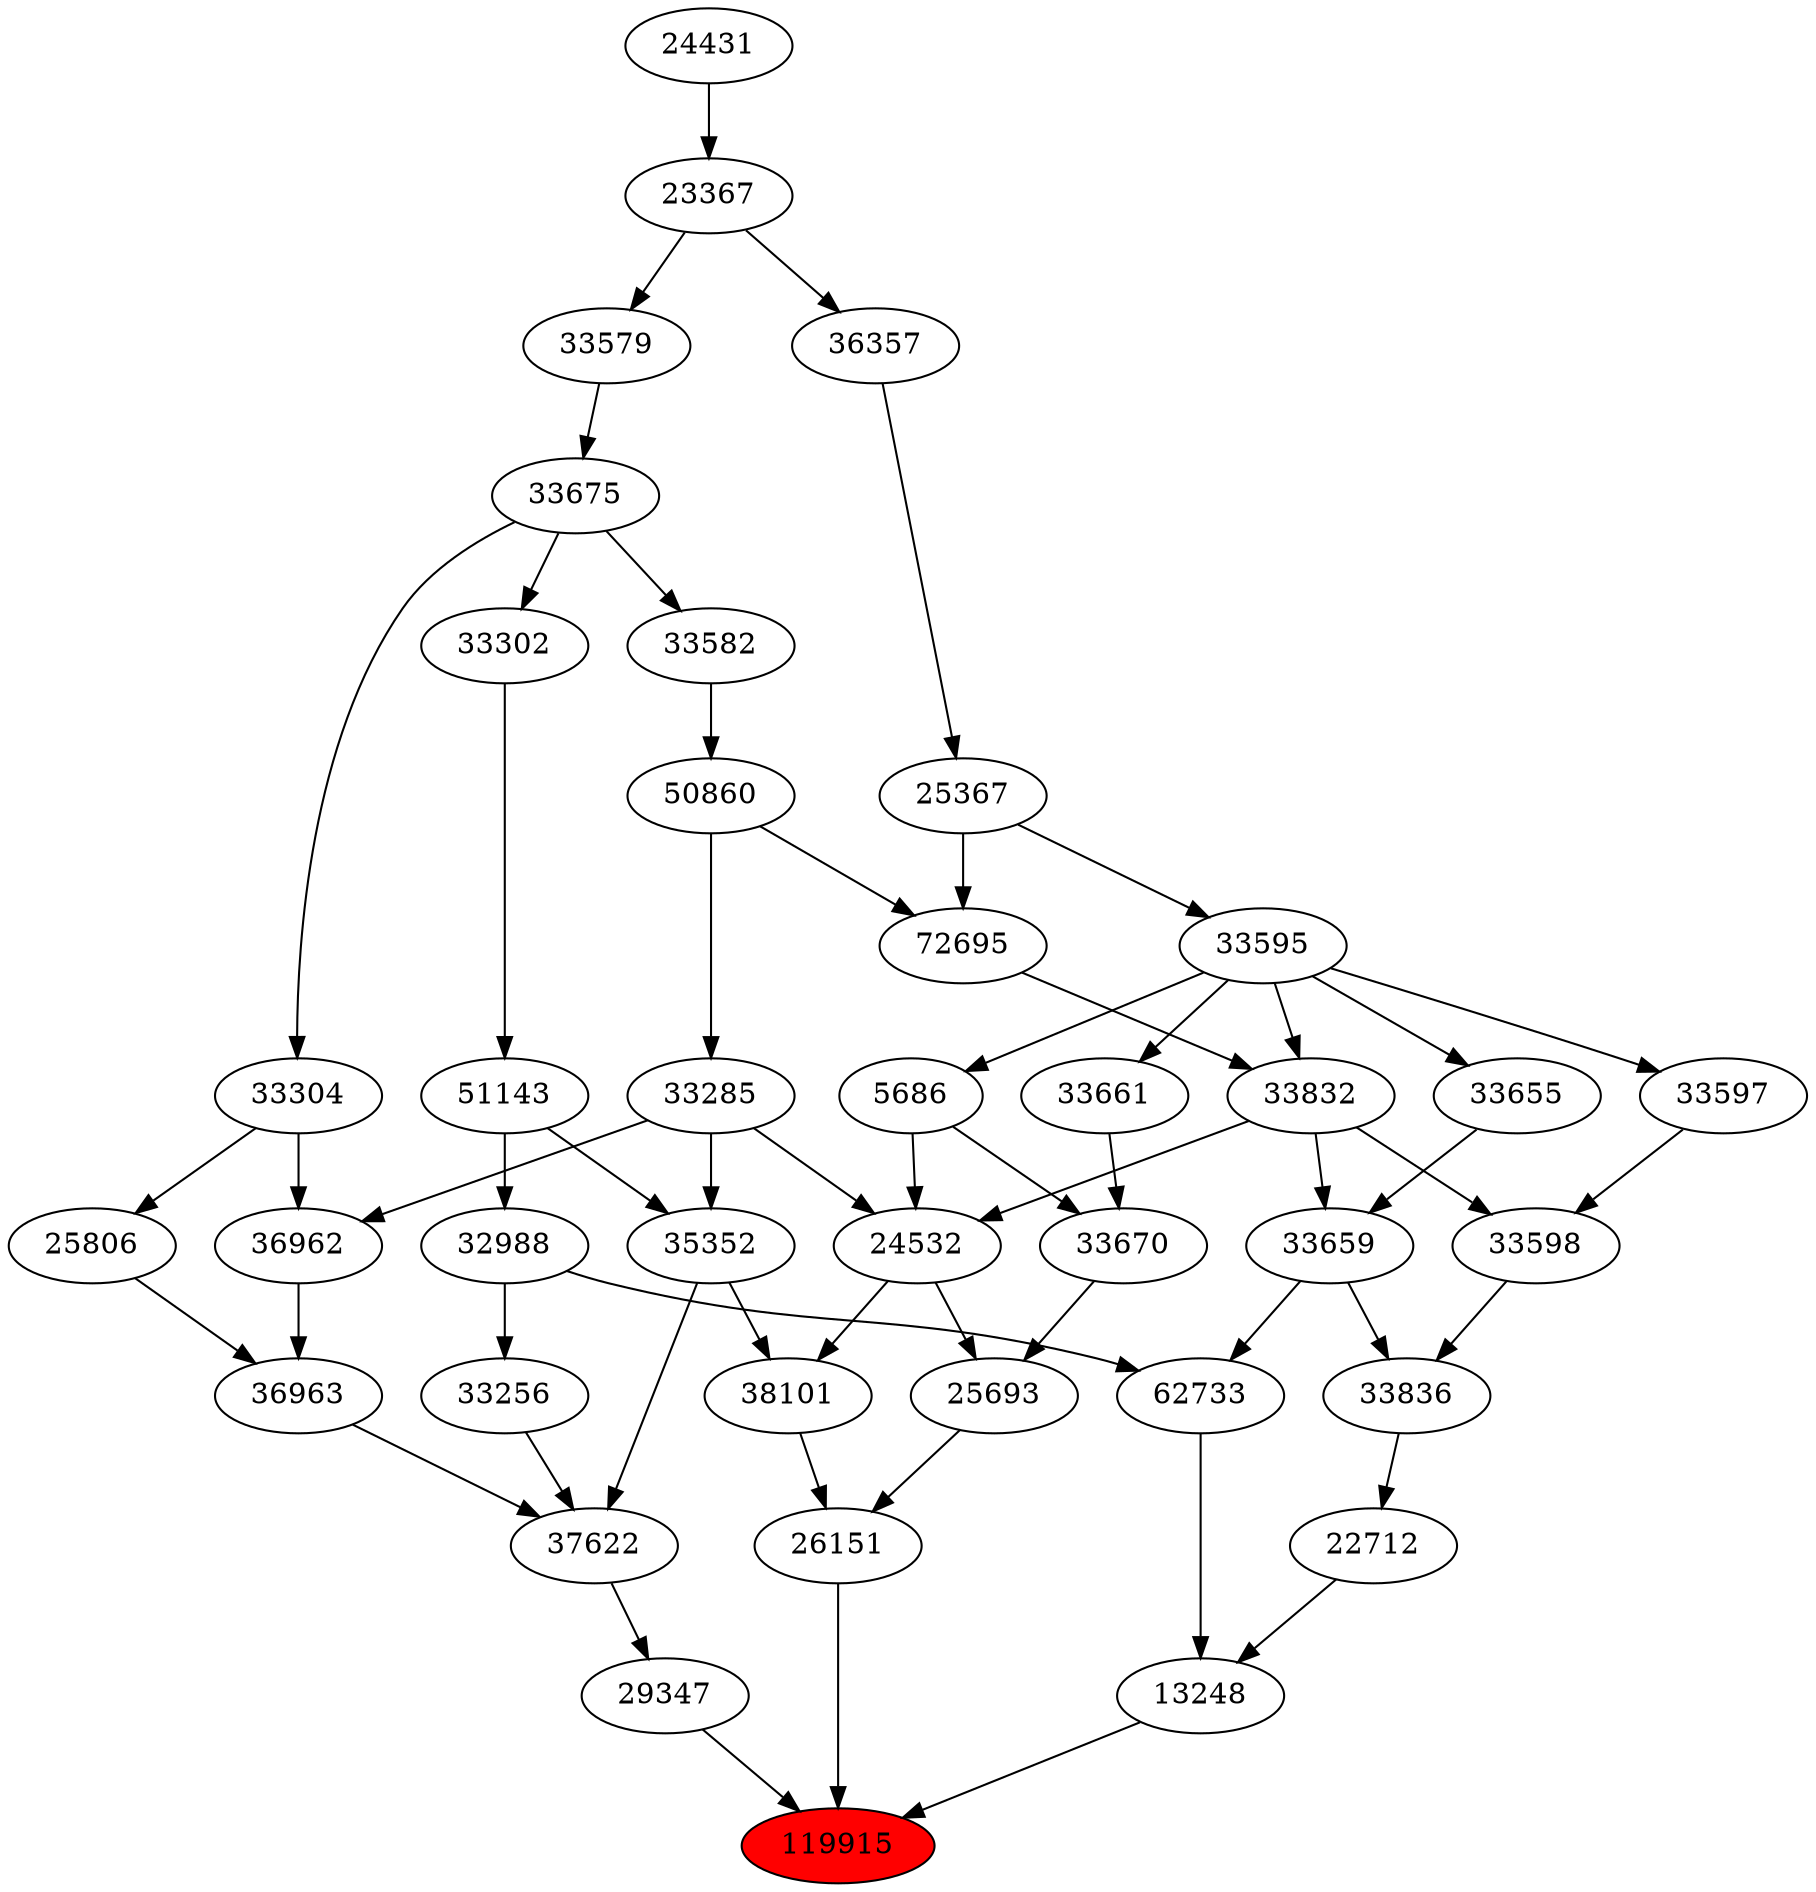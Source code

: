 strict digraph{ 
119915 [label="119915" fillcolor=red style=filled]
26151 -> 119915
13248 -> 119915
29347 -> 119915
26151 [label="26151"]
38101 -> 26151
25693 -> 26151
13248 [label="13248"]
22712 -> 13248
62733 -> 13248
29347 [label="29347"]
37622 -> 29347
38101 [label="38101"]
24532 -> 38101
35352 -> 38101
25693 [label="25693"]
24532 -> 25693
33670 -> 25693
22712 [label="22712"]
33836 -> 22712
62733 [label="62733"]
32988 -> 62733
33659 -> 62733
37622 [label="37622"]
36963 -> 37622
35352 -> 37622
33256 -> 37622
24532 [label="24532"]
33285 -> 24532
5686 -> 24532
33832 -> 24532
35352 [label="35352"]
33285 -> 35352
51143 -> 35352
33670 [label="33670"]
5686 -> 33670
33661 -> 33670
33836 [label="33836"]
33659 -> 33836
33598 -> 33836
32988 [label="32988"]
51143 -> 32988
33659 [label="33659"]
33655 -> 33659
33832 -> 33659
36963 [label="36963"]
36962 -> 36963
25806 -> 36963
33256 [label="33256"]
32988 -> 33256
33285 [label="33285"]
50860 -> 33285
5686 [label="5686"]
33595 -> 5686
33832 [label="33832"]
72695 -> 33832
33595 -> 33832
51143 [label="51143"]
33302 -> 51143
33661 [label="33661"]
33595 -> 33661
33598 [label="33598"]
33597 -> 33598
33832 -> 33598
33655 [label="33655"]
33595 -> 33655
36962 [label="36962"]
33285 -> 36962
33304 -> 36962
25806 [label="25806"]
33304 -> 25806
50860 [label="50860"]
33582 -> 50860
33595 [label="33595"]
25367 -> 33595
72695 [label="72695"]
50860 -> 72695
25367 -> 72695
33302 [label="33302"]
33675 -> 33302
33597 [label="33597"]
33595 -> 33597
33304 [label="33304"]
33675 -> 33304
33582 [label="33582"]
33675 -> 33582
25367 [label="25367"]
36357 -> 25367
33675 [label="33675"]
33579 -> 33675
36357 [label="36357"]
23367 -> 36357
33579 [label="33579"]
23367 -> 33579
23367 [label="23367"]
24431 -> 23367
24431 [label="24431"]
}